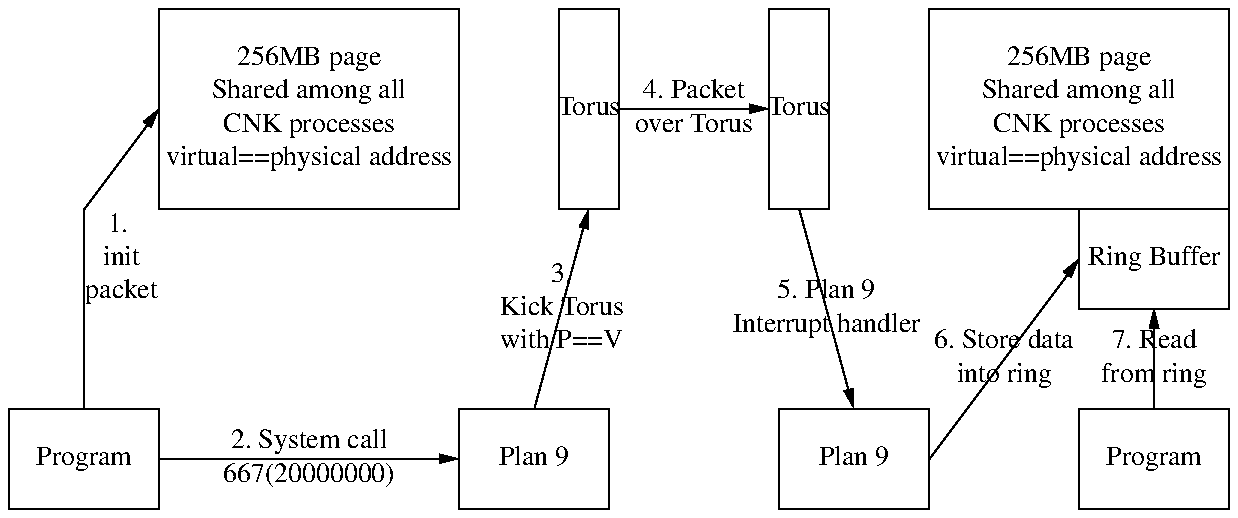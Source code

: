 .PS
define plan9  {[L:box "plan9 proc (addresses < 16 MB)"  ht $1 wid $2
	S:box "stack" with .n at last box .s ht $1 wid $2
	B:box "bss" with .n at last box.s ht $1 wid $2
	D:box "data" with .n at last box.s ht $1 wid $2
	C:box "code"with .n at last box.s ht $1 wid $2
]}
define cnk  {[L:box "cnk proc (addresses > 16 MB)" "Rounded to nearest 1M" "BSS set to 256MB base" ht $1+.15 wid $2 
	S:box "stack" with .n at last box .s ht $1 wid $2
	B:box "bss" with .n at last box.s ht $1 wid $2
	D:box "data" with .n at last box.s ht $1 wid $2
	C:box "code" with .n at last box.s ht $1 wid $2
]}

define page {$1: box "4k page" ht .2i wid 2i with .n at M.n - (0,$2); line from $3  to $1.w}
define bigpage {$1: box "256MB page" "Shared among all" "CNK processes" "virtual==physical address" ht 1i wid 1.5i}

bigpage(A)
T1: box "Torus" with .w at A.e + (.5,0) ht 1i wid .3i
X: box "Program" with .ne at A.sw - (0,1)
XO: box "Plan 9" with .nw at A.se - (0,1)

arrow "1. " "init" "packet" from X.n to X.n + (0,1) then to A.w
arrow "2. System call" "667(20000000)" from X.e to XO.w
arrow "3." "Kick Torus" "with P==V" from XO.n to T1.s

T2: box "Torus" with .w at T1.e + (.75,0) ht 1i wid .3i
bigpage(B) with .w at T2.e + (.5,0)
YO: box "Plan 9" with .ne at B.sw - (0,1)
Y: box "Program" with .ne at B.se - (0,1)
R: box "Ring Buffer" with .ne at B.se

arrow "4. Packet" "over Torus" from T1.e to T2.w
arrow "5. Plan 9" "Interrupt handler" from T2.s to YO.n
arrow "6. Store data" "into ring" from YO.e to R.w
arrow "7. Read" "from ring" from Y.n to R.s
..PE

